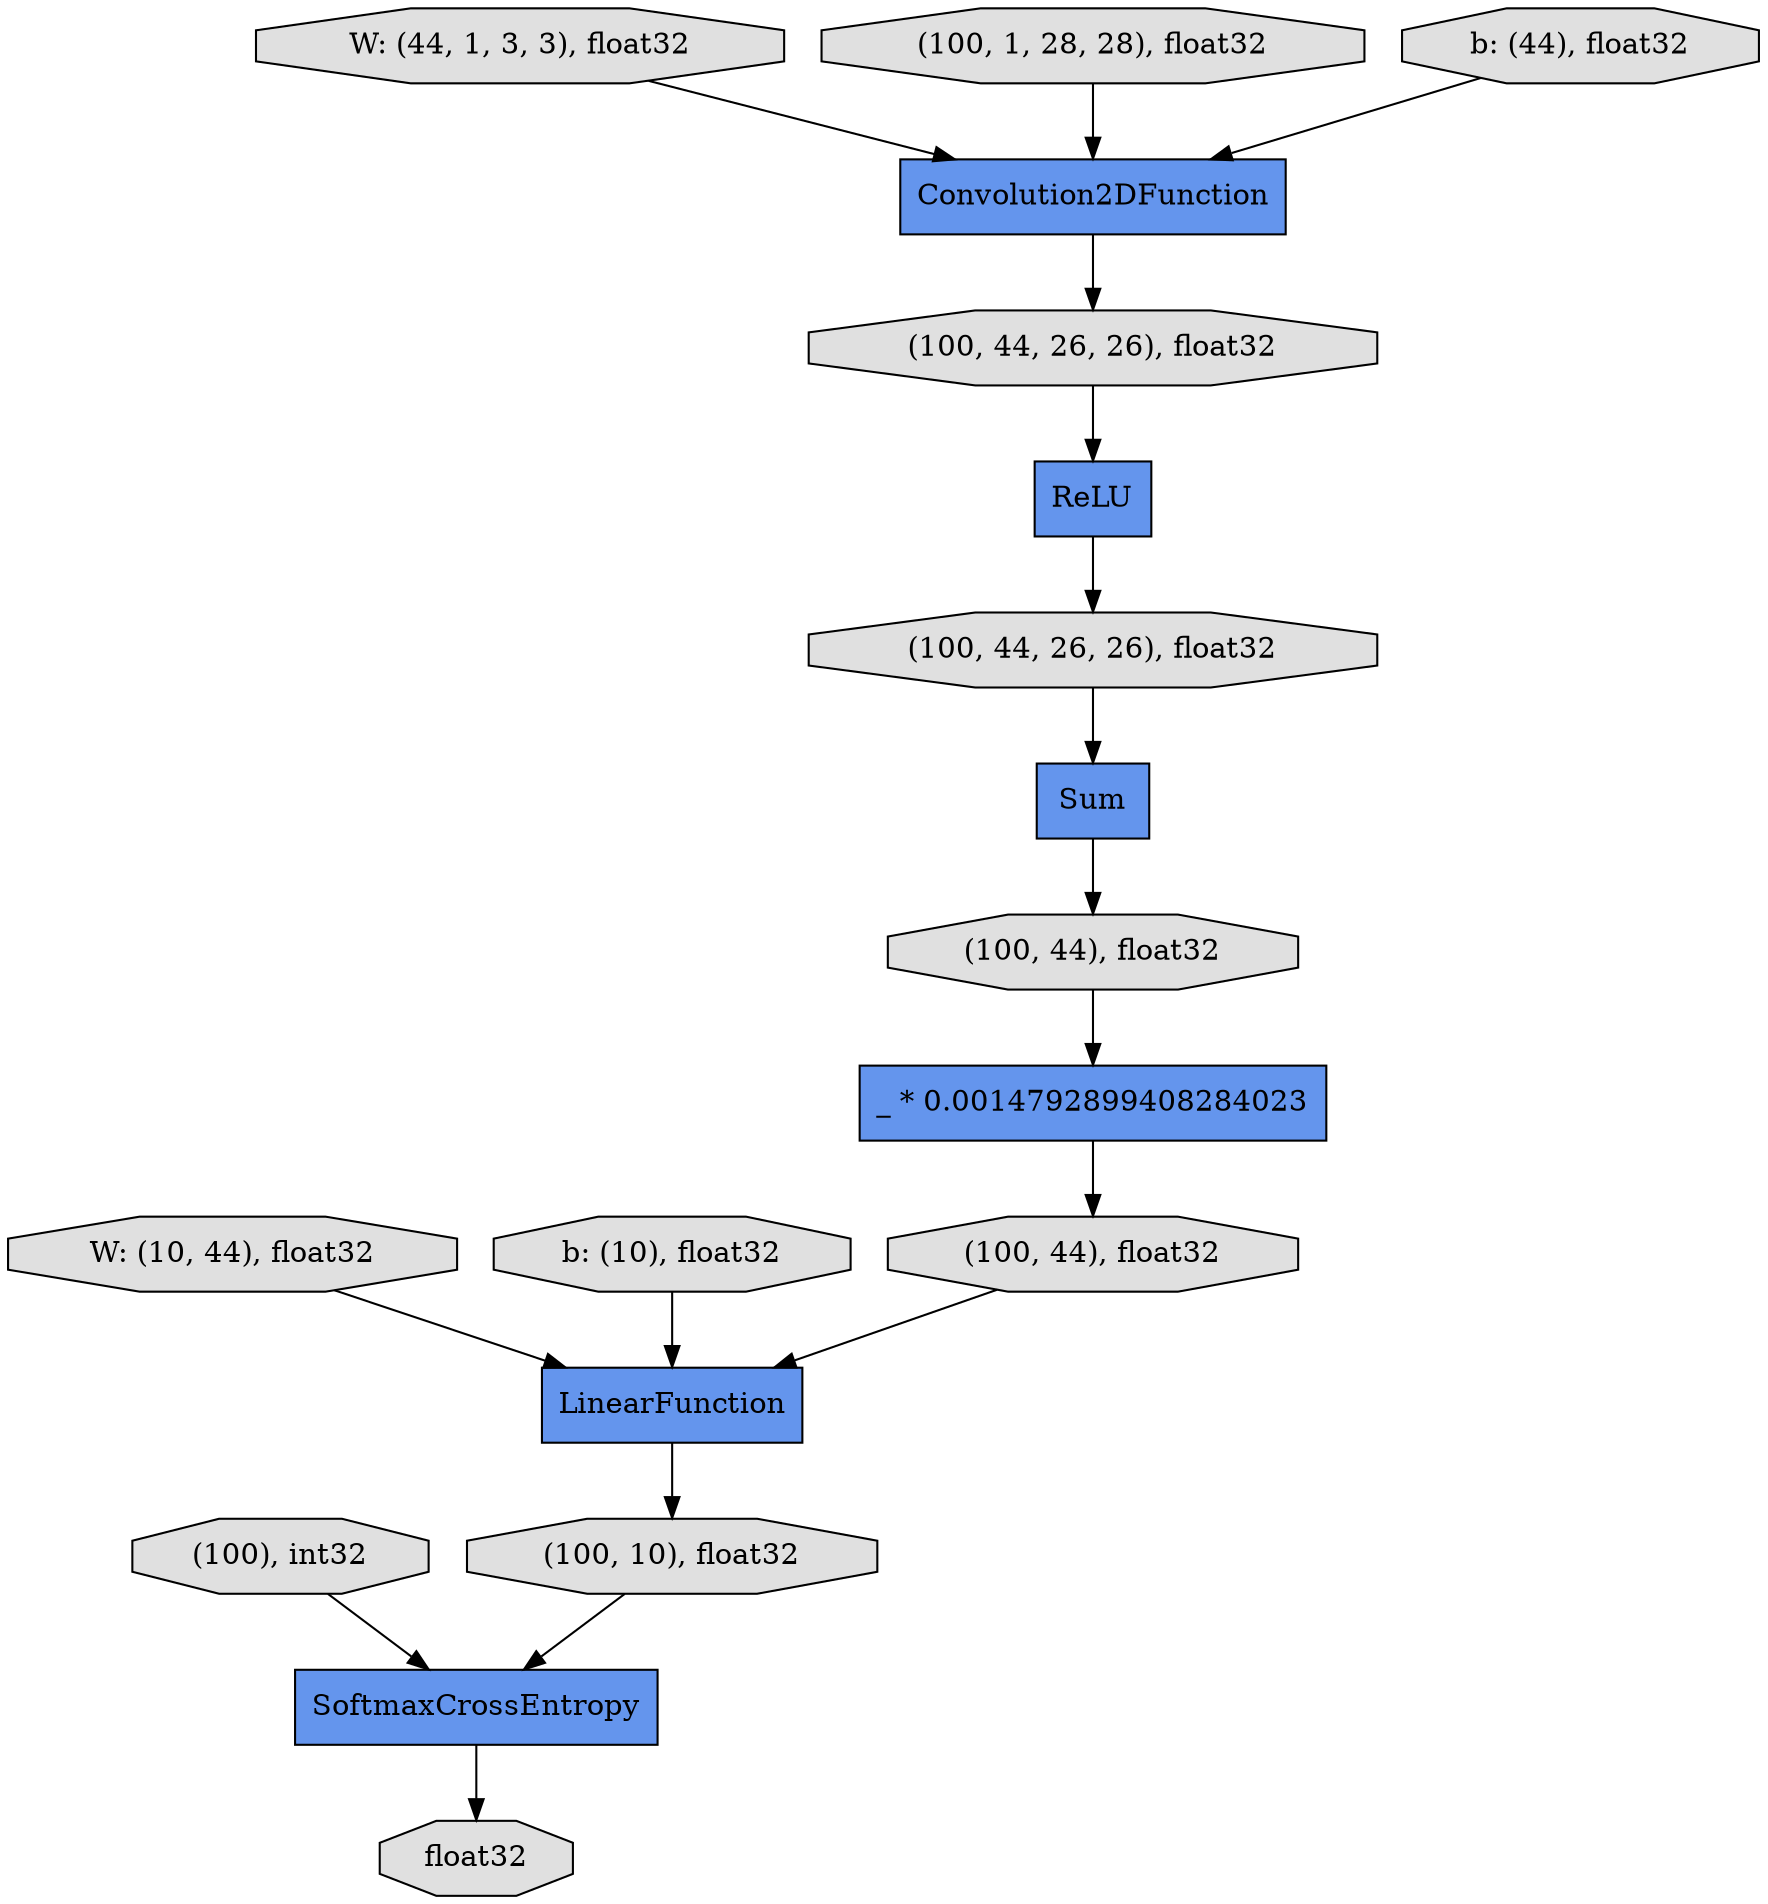 digraph graphname{rankdir=TB;140161413174272 [label="(100, 44, 26, 26), float32",shape="octagon",fillcolor="#E0E0E0",style="filled"];140161413173768 [label="Convolution2DFunction",shape="record",fillcolor="#6495ED",style="filled"];140161413199912 [label="W: (10, 44), float32",shape="octagon",fillcolor="#E0E0E0",style="filled"];140161413174832 [label="(100), int32",shape="octagon",fillcolor="#E0E0E0",style="filled"];140163021404200 [label="_ * 0.0014792899408284023",shape="record",fillcolor="#6495ED",style="filled"];140161413173880 [label="(100, 10), float32",shape="octagon",fillcolor="#E0E0E0",style="filled"];140161413174384 [label="(100, 44), float32",shape="octagon",fillcolor="#E0E0E0",style="filled"];140161413174440 [label="Sum",shape="record",fillcolor="#6495ED",style="filled"];140162949085896 [label="W: (44, 1, 3, 3), float32",shape="octagon",fillcolor="#E0E0E0",style="filled"];140161413174496 [label="SoftmaxCrossEntropy",shape="record",fillcolor="#6495ED",style="filled"];140161413175056 [label="float32",shape="octagon",fillcolor="#E0E0E0",style="filled"];140161413199688 [label="b: (10), float32",shape="octagon",fillcolor="#E0E0E0",style="filled"];140161413174608 [label="(100, 44), float32",shape="octagon",fillcolor="#E0E0E0",style="filled"];140161413173600 [label="ReLU",shape="record",fillcolor="#6495ED",style="filled"];140161413174104 [label="(100, 44, 26, 26), float32",shape="octagon",fillcolor="#E0E0E0",style="filled"];140161413174664 [label="LinearFunction",shape="record",fillcolor="#6495ED",style="filled"];140161413174160 [label="(100, 1, 28, 28), float32",shape="octagon",fillcolor="#E0E0E0",style="filled"];140161413199352 [label="b: (44), float32",shape="octagon",fillcolor="#E0E0E0",style="filled"];140161413174384 -> 140163021404200;140161413174496 -> 140161413175056;140161413173880 -> 140161413174496;140161413173768 -> 140161413174104;140161413174664 -> 140161413173880;140161413199688 -> 140161413174664;140161413174832 -> 140161413174496;140161413174440 -> 140161413174384;140163021404200 -> 140161413174608;140161413174104 -> 140161413173600;140162949085896 -> 140161413173768;140161413174160 -> 140161413173768;140161413174272 -> 140161413174440;140161413199912 -> 140161413174664;140161413199352 -> 140161413173768;140161413173600 -> 140161413174272;140161413174608 -> 140161413174664;}